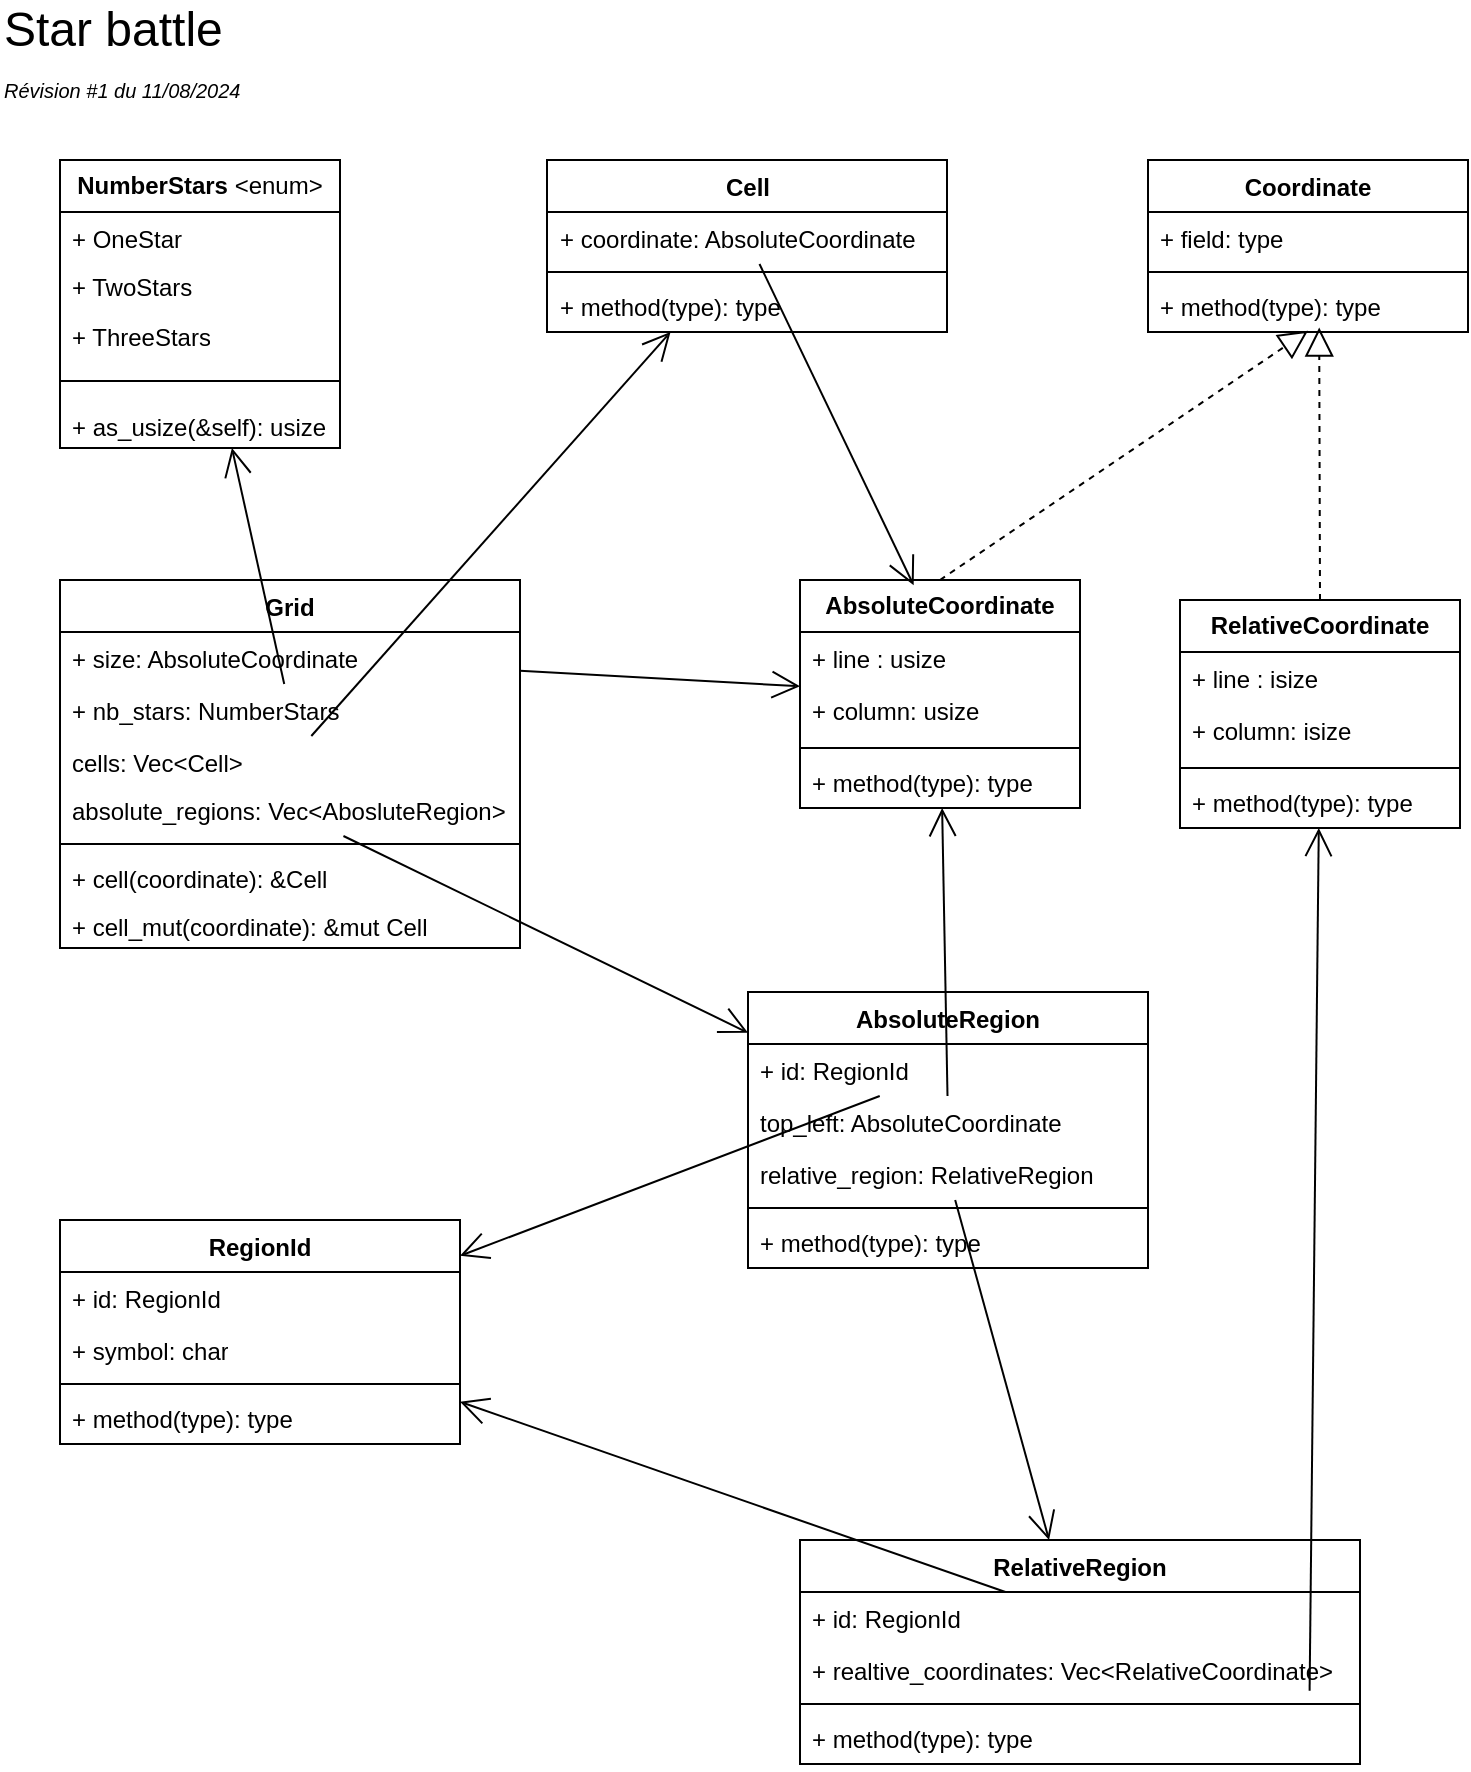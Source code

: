 <mxfile version="24.7.5">
  <diagram name="Page-1" id="bzH1YFhWvCRP1dKvC_O3">
    <mxGraphModel dx="1036" dy="614" grid="1" gridSize="10" guides="1" tooltips="1" connect="1" arrows="1" fold="1" page="1" pageScale="1" pageWidth="827" pageHeight="1169" math="0" shadow="0">
      <root>
        <mxCell id="0" />
        <mxCell id="1" parent="0" />
        <mxCell id="VdgcI7qSl1zPgDcgzIxu-1" value="&lt;font style=&quot;font-size: 24px;&quot;&gt;Star battle&lt;/font&gt;" style="text;html=1;align=left;verticalAlign=middle;whiteSpace=wrap;rounded=0;" parent="1" vertex="1">
          <mxGeometry x="40" y="20" width="120" height="30" as="geometry" />
        </mxCell>
        <mxCell id="BSF6kKtUoe80oMHPMEFK-1" value="Révision #1 du 11/08/2024" style="text;html=1;align=left;verticalAlign=middle;whiteSpace=wrap;rounded=0;fontStyle=2;fontSize=10;" vertex="1" parent="1">
          <mxGeometry x="40" y="50" width="230" height="30" as="geometry" />
        </mxCell>
        <mxCell id="BSF6kKtUoe80oMHPMEFK-6" value="&lt;b&gt;AbsoluteCoordinate&lt;/b&gt;" style="swimlane;fontStyle=0;childLayout=stackLayout;horizontal=1;startSize=26;fillColor=none;horizontalStack=0;resizeParent=1;resizeParentMax=0;resizeLast=0;collapsible=1;marginBottom=0;whiteSpace=wrap;html=1;" vertex="1" parent="1">
          <mxGeometry x="440" y="310" width="140" height="114" as="geometry" />
        </mxCell>
        <mxCell id="BSF6kKtUoe80oMHPMEFK-7" value="+ line : usize" style="text;strokeColor=none;fillColor=none;align=left;verticalAlign=top;spacingLeft=4;spacingRight=4;overflow=hidden;rotatable=0;points=[[0,0.5],[1,0.5]];portConstraint=eastwest;whiteSpace=wrap;html=1;" vertex="1" parent="BSF6kKtUoe80oMHPMEFK-6">
          <mxGeometry y="26" width="140" height="26" as="geometry" />
        </mxCell>
        <mxCell id="BSF6kKtUoe80oMHPMEFK-8" value="+ column: usize" style="text;strokeColor=none;fillColor=none;align=left;verticalAlign=top;spacingLeft=4;spacingRight=4;overflow=hidden;rotatable=0;points=[[0,0.5],[1,0.5]];portConstraint=eastwest;whiteSpace=wrap;html=1;" vertex="1" parent="BSF6kKtUoe80oMHPMEFK-6">
          <mxGeometry y="52" width="140" height="28" as="geometry" />
        </mxCell>
        <mxCell id="BSF6kKtUoe80oMHPMEFK-23" value="" style="line;strokeWidth=1;fillColor=none;align=left;verticalAlign=middle;spacingTop=-1;spacingLeft=3;spacingRight=3;rotatable=0;labelPosition=right;points=[];portConstraint=eastwest;strokeColor=inherit;" vertex="1" parent="BSF6kKtUoe80oMHPMEFK-6">
          <mxGeometry y="80" width="140" height="8" as="geometry" />
        </mxCell>
        <mxCell id="BSF6kKtUoe80oMHPMEFK-22" value="+ method(type): type" style="text;strokeColor=none;fillColor=none;align=left;verticalAlign=top;spacingLeft=4;spacingRight=4;overflow=hidden;rotatable=0;points=[[0,0.5],[1,0.5]];portConstraint=eastwest;whiteSpace=wrap;html=1;" vertex="1" parent="BSF6kKtUoe80oMHPMEFK-6">
          <mxGeometry y="88" width="140" height="26" as="geometry" />
        </mxCell>
        <mxCell id="BSF6kKtUoe80oMHPMEFK-13" value="Coordinate" style="swimlane;fontStyle=1;align=center;verticalAlign=top;childLayout=stackLayout;horizontal=1;startSize=26;horizontalStack=0;resizeParent=1;resizeParentMax=0;resizeLast=0;collapsible=1;marginBottom=0;whiteSpace=wrap;html=1;" vertex="1" parent="1">
          <mxGeometry x="614" y="100" width="160" height="86" as="geometry" />
        </mxCell>
        <mxCell id="BSF6kKtUoe80oMHPMEFK-14" value="+ field: type" style="text;strokeColor=none;fillColor=none;align=left;verticalAlign=top;spacingLeft=4;spacingRight=4;overflow=hidden;rotatable=0;points=[[0,0.5],[1,0.5]];portConstraint=eastwest;whiteSpace=wrap;html=1;" vertex="1" parent="BSF6kKtUoe80oMHPMEFK-13">
          <mxGeometry y="26" width="160" height="26" as="geometry" />
        </mxCell>
        <mxCell id="BSF6kKtUoe80oMHPMEFK-15" value="" style="line;strokeWidth=1;fillColor=none;align=left;verticalAlign=middle;spacingTop=-1;spacingLeft=3;spacingRight=3;rotatable=0;labelPosition=right;points=[];portConstraint=eastwest;strokeColor=inherit;" vertex="1" parent="BSF6kKtUoe80oMHPMEFK-13">
          <mxGeometry y="52" width="160" height="8" as="geometry" />
        </mxCell>
        <mxCell id="BSF6kKtUoe80oMHPMEFK-16" value="+ method(type): type" style="text;strokeColor=none;fillColor=none;align=left;verticalAlign=top;spacingLeft=4;spacingRight=4;overflow=hidden;rotatable=0;points=[[0,0.5],[1,0.5]];portConstraint=eastwest;whiteSpace=wrap;html=1;" vertex="1" parent="BSF6kKtUoe80oMHPMEFK-13">
          <mxGeometry y="60" width="160" height="26" as="geometry" />
        </mxCell>
        <mxCell id="BSF6kKtUoe80oMHPMEFK-17" value="" style="endArrow=block;dashed=1;endFill=0;endSize=12;html=1;rounded=0;entryX=0.5;entryY=0.977;entryDx=0;entryDy=0;entryPerimeter=0;exitX=0.5;exitY=0;exitDx=0;exitDy=0;" edge="1" parent="1" source="BSF6kKtUoe80oMHPMEFK-6" target="BSF6kKtUoe80oMHPMEFK-16">
          <mxGeometry width="160" relative="1" as="geometry">
            <mxPoint x="330" y="310" as="sourcePoint" />
            <mxPoint x="490" y="310" as="targetPoint" />
          </mxGeometry>
        </mxCell>
        <mxCell id="BSF6kKtUoe80oMHPMEFK-18" value="" style="endArrow=block;dashed=1;endFill=0;endSize=12;html=1;rounded=0;exitX=0.5;exitY=0;exitDx=0;exitDy=0;entryX=0.535;entryY=0.915;entryDx=0;entryDy=0;entryPerimeter=0;" edge="1" parent="1" source="BSF6kKtUoe80oMHPMEFK-24" target="BSF6kKtUoe80oMHPMEFK-16">
          <mxGeometry width="160" relative="1" as="geometry">
            <mxPoint x="670" y="254" as="sourcePoint" />
            <mxPoint x="580" y="190" as="targetPoint" />
          </mxGeometry>
        </mxCell>
        <mxCell id="BSF6kKtUoe80oMHPMEFK-24" value="&lt;b&gt;RelativeCoordinate&lt;/b&gt;" style="swimlane;fontStyle=0;childLayout=stackLayout;horizontal=1;startSize=26;fillColor=none;horizontalStack=0;resizeParent=1;resizeParentMax=0;resizeLast=0;collapsible=1;marginBottom=0;whiteSpace=wrap;html=1;" vertex="1" parent="1">
          <mxGeometry x="630" y="320" width="140" height="114" as="geometry" />
        </mxCell>
        <mxCell id="BSF6kKtUoe80oMHPMEFK-25" value="+ line : isize" style="text;strokeColor=none;fillColor=none;align=left;verticalAlign=top;spacingLeft=4;spacingRight=4;overflow=hidden;rotatable=0;points=[[0,0.5],[1,0.5]];portConstraint=eastwest;whiteSpace=wrap;html=1;" vertex="1" parent="BSF6kKtUoe80oMHPMEFK-24">
          <mxGeometry y="26" width="140" height="26" as="geometry" />
        </mxCell>
        <mxCell id="BSF6kKtUoe80oMHPMEFK-26" value="+ column: isize" style="text;strokeColor=none;fillColor=none;align=left;verticalAlign=top;spacingLeft=4;spacingRight=4;overflow=hidden;rotatable=0;points=[[0,0.5],[1,0.5]];portConstraint=eastwest;whiteSpace=wrap;html=1;" vertex="1" parent="BSF6kKtUoe80oMHPMEFK-24">
          <mxGeometry y="52" width="140" height="28" as="geometry" />
        </mxCell>
        <mxCell id="BSF6kKtUoe80oMHPMEFK-27" value="" style="line;strokeWidth=1;fillColor=none;align=left;verticalAlign=middle;spacingTop=-1;spacingLeft=3;spacingRight=3;rotatable=0;labelPosition=right;points=[];portConstraint=eastwest;strokeColor=inherit;" vertex="1" parent="BSF6kKtUoe80oMHPMEFK-24">
          <mxGeometry y="80" width="140" height="8" as="geometry" />
        </mxCell>
        <mxCell id="BSF6kKtUoe80oMHPMEFK-28" value="+ method(type): type" style="text;strokeColor=none;fillColor=none;align=left;verticalAlign=top;spacingLeft=4;spacingRight=4;overflow=hidden;rotatable=0;points=[[0,0.5],[1,0.5]];portConstraint=eastwest;whiteSpace=wrap;html=1;" vertex="1" parent="BSF6kKtUoe80oMHPMEFK-24">
          <mxGeometry y="88" width="140" height="26" as="geometry" />
        </mxCell>
        <mxCell id="BSF6kKtUoe80oMHPMEFK-30" value="Grid" style="swimlane;fontStyle=1;align=center;verticalAlign=top;childLayout=stackLayout;horizontal=1;startSize=26;horizontalStack=0;resizeParent=1;resizeParentMax=0;resizeLast=0;collapsible=1;marginBottom=0;whiteSpace=wrap;html=1;" vertex="1" parent="1">
          <mxGeometry x="70" y="310" width="230" height="184" as="geometry" />
        </mxCell>
        <mxCell id="BSF6kKtUoe80oMHPMEFK-31" value="+ size: AbsoluteCoordinate" style="text;strokeColor=none;fillColor=none;align=left;verticalAlign=top;spacingLeft=4;spacingRight=4;overflow=hidden;rotatable=0;points=[[0,0.5],[1,0.5]];portConstraint=eastwest;whiteSpace=wrap;html=1;" vertex="1" parent="BSF6kKtUoe80oMHPMEFK-30">
          <mxGeometry y="26" width="230" height="26" as="geometry" />
        </mxCell>
        <mxCell id="BSF6kKtUoe80oMHPMEFK-72" value="+ nb_stars: NumberStars" style="text;strokeColor=none;fillColor=none;align=left;verticalAlign=top;spacingLeft=4;spacingRight=4;overflow=hidden;rotatable=0;points=[[0,0.5],[1,0.5]];portConstraint=eastwest;whiteSpace=wrap;html=1;" vertex="1" parent="BSF6kKtUoe80oMHPMEFK-30">
          <mxGeometry y="52" width="230" height="26" as="geometry" />
        </mxCell>
        <mxCell id="BSF6kKtUoe80oMHPMEFK-39" value="cells: Vec&amp;lt;Cell&amp;gt;" style="text;strokeColor=none;fillColor=none;align=left;verticalAlign=top;spacingLeft=4;spacingRight=4;overflow=hidden;rotatable=0;points=[[0,0.5],[1,0.5]];portConstraint=eastwest;whiteSpace=wrap;html=1;" vertex="1" parent="BSF6kKtUoe80oMHPMEFK-30">
          <mxGeometry y="78" width="230" height="24" as="geometry" />
        </mxCell>
        <mxCell id="BSF6kKtUoe80oMHPMEFK-54" value="absolute_regions: Vec&amp;lt;AbosluteRegion&amp;gt;" style="text;strokeColor=none;fillColor=none;align=left;verticalAlign=top;spacingLeft=4;spacingRight=4;overflow=hidden;rotatable=0;points=[[0,0.5],[1,0.5]];portConstraint=eastwest;whiteSpace=wrap;html=1;" vertex="1" parent="BSF6kKtUoe80oMHPMEFK-30">
          <mxGeometry y="102" width="230" height="26" as="geometry" />
        </mxCell>
        <mxCell id="BSF6kKtUoe80oMHPMEFK-32" value="" style="line;strokeWidth=1;fillColor=none;align=left;verticalAlign=middle;spacingTop=-1;spacingLeft=3;spacingRight=3;rotatable=0;labelPosition=right;points=[];portConstraint=eastwest;strokeColor=inherit;" vertex="1" parent="BSF6kKtUoe80oMHPMEFK-30">
          <mxGeometry y="128" width="230" height="8" as="geometry" />
        </mxCell>
        <mxCell id="BSF6kKtUoe80oMHPMEFK-33" value="+ cell(coordinate): &amp;amp;Cell" style="text;strokeColor=none;fillColor=none;align=left;verticalAlign=top;spacingLeft=4;spacingRight=4;overflow=hidden;rotatable=0;points=[[0,0.5],[1,0.5]];portConstraint=eastwest;whiteSpace=wrap;html=1;" vertex="1" parent="BSF6kKtUoe80oMHPMEFK-30">
          <mxGeometry y="136" width="230" height="24" as="geometry" />
        </mxCell>
        <mxCell id="BSF6kKtUoe80oMHPMEFK-41" value="+ cell_mut(coordinate): &amp;amp;mut Cell" style="text;strokeColor=none;fillColor=none;align=left;verticalAlign=top;spacingLeft=4;spacingRight=4;overflow=hidden;rotatable=0;points=[[0,0.5],[1,0.5]];portConstraint=eastwest;whiteSpace=wrap;html=1;" vertex="1" parent="BSF6kKtUoe80oMHPMEFK-30">
          <mxGeometry y="160" width="230" height="24" as="geometry" />
        </mxCell>
        <mxCell id="BSF6kKtUoe80oMHPMEFK-34" value="" style="endArrow=open;endFill=1;endSize=12;html=1;rounded=0;" edge="1" parent="1" source="BSF6kKtUoe80oMHPMEFK-31" target="BSF6kKtUoe80oMHPMEFK-6">
          <mxGeometry width="160" relative="1" as="geometry">
            <mxPoint x="330" y="310" as="sourcePoint" />
            <mxPoint x="490" y="310" as="targetPoint" />
          </mxGeometry>
        </mxCell>
        <mxCell id="BSF6kKtUoe80oMHPMEFK-35" value="Cell" style="swimlane;fontStyle=1;align=center;verticalAlign=top;childLayout=stackLayout;horizontal=1;startSize=26;horizontalStack=0;resizeParent=1;resizeParentMax=0;resizeLast=0;collapsible=1;marginBottom=0;whiteSpace=wrap;html=1;" vertex="1" parent="1">
          <mxGeometry x="313.5" y="100" width="200" height="86" as="geometry" />
        </mxCell>
        <mxCell id="BSF6kKtUoe80oMHPMEFK-36" value="+ coordinate: AbsoluteCoordinate" style="text;strokeColor=none;fillColor=none;align=left;verticalAlign=top;spacingLeft=4;spacingRight=4;overflow=hidden;rotatable=0;points=[[0,0.5],[1,0.5]];portConstraint=eastwest;whiteSpace=wrap;html=1;" vertex="1" parent="BSF6kKtUoe80oMHPMEFK-35">
          <mxGeometry y="26" width="200" height="26" as="geometry" />
        </mxCell>
        <mxCell id="BSF6kKtUoe80oMHPMEFK-37" value="" style="line;strokeWidth=1;fillColor=none;align=left;verticalAlign=middle;spacingTop=-1;spacingLeft=3;spacingRight=3;rotatable=0;labelPosition=right;points=[];portConstraint=eastwest;strokeColor=inherit;" vertex="1" parent="BSF6kKtUoe80oMHPMEFK-35">
          <mxGeometry y="52" width="200" height="8" as="geometry" />
        </mxCell>
        <mxCell id="BSF6kKtUoe80oMHPMEFK-38" value="+ method(type): type" style="text;strokeColor=none;fillColor=none;align=left;verticalAlign=top;spacingLeft=4;spacingRight=4;overflow=hidden;rotatable=0;points=[[0,0.5],[1,0.5]];portConstraint=eastwest;whiteSpace=wrap;html=1;" vertex="1" parent="BSF6kKtUoe80oMHPMEFK-35">
          <mxGeometry y="60" width="200" height="26" as="geometry" />
        </mxCell>
        <mxCell id="BSF6kKtUoe80oMHPMEFK-40" value="" style="endArrow=open;endFill=1;endSize=12;html=1;rounded=0;" edge="1" parent="1" source="BSF6kKtUoe80oMHPMEFK-39" target="BSF6kKtUoe80oMHPMEFK-35">
          <mxGeometry width="160" relative="1" as="geometry">
            <mxPoint x="330" y="310" as="sourcePoint" />
            <mxPoint x="490" y="310" as="targetPoint" />
          </mxGeometry>
        </mxCell>
        <mxCell id="BSF6kKtUoe80oMHPMEFK-43" value="AbsoluteRegion" style="swimlane;fontStyle=1;align=center;verticalAlign=top;childLayout=stackLayout;horizontal=1;startSize=26;horizontalStack=0;resizeParent=1;resizeParentMax=0;resizeLast=0;collapsible=1;marginBottom=0;whiteSpace=wrap;html=1;" vertex="1" parent="1">
          <mxGeometry x="414" y="516" width="200" height="138" as="geometry" />
        </mxCell>
        <mxCell id="BSF6kKtUoe80oMHPMEFK-44" value="+ id: RegionId" style="text;strokeColor=none;fillColor=none;align=left;verticalAlign=top;spacingLeft=4;spacingRight=4;overflow=hidden;rotatable=0;points=[[0,0.5],[1,0.5]];portConstraint=eastwest;whiteSpace=wrap;html=1;" vertex="1" parent="BSF6kKtUoe80oMHPMEFK-43">
          <mxGeometry y="26" width="200" height="26" as="geometry" />
        </mxCell>
        <mxCell id="BSF6kKtUoe80oMHPMEFK-60" value="top_left: AbsoluteCoordinate" style="text;strokeColor=none;fillColor=none;align=left;verticalAlign=top;spacingLeft=4;spacingRight=4;overflow=hidden;rotatable=0;points=[[0,0.5],[1,0.5]];portConstraint=eastwest;whiteSpace=wrap;html=1;" vertex="1" parent="BSF6kKtUoe80oMHPMEFK-43">
          <mxGeometry y="52" width="200" height="26" as="geometry" />
        </mxCell>
        <mxCell id="BSF6kKtUoe80oMHPMEFK-63" value="relative_region: RelativeRegion" style="text;strokeColor=none;fillColor=none;align=left;verticalAlign=top;spacingLeft=4;spacingRight=4;overflow=hidden;rotatable=0;points=[[0,0.5],[1,0.5]];portConstraint=eastwest;whiteSpace=wrap;html=1;" vertex="1" parent="BSF6kKtUoe80oMHPMEFK-43">
          <mxGeometry y="78" width="200" height="26" as="geometry" />
        </mxCell>
        <mxCell id="BSF6kKtUoe80oMHPMEFK-45" value="" style="line;strokeWidth=1;fillColor=none;align=left;verticalAlign=middle;spacingTop=-1;spacingLeft=3;spacingRight=3;rotatable=0;labelPosition=right;points=[];portConstraint=eastwest;strokeColor=inherit;" vertex="1" parent="BSF6kKtUoe80oMHPMEFK-43">
          <mxGeometry y="104" width="200" height="8" as="geometry" />
        </mxCell>
        <mxCell id="BSF6kKtUoe80oMHPMEFK-46" value="+ method(type): type" style="text;strokeColor=none;fillColor=none;align=left;verticalAlign=top;spacingLeft=4;spacingRight=4;overflow=hidden;rotatable=0;points=[[0,0.5],[1,0.5]];portConstraint=eastwest;whiteSpace=wrap;html=1;" vertex="1" parent="BSF6kKtUoe80oMHPMEFK-43">
          <mxGeometry y="112" width="200" height="26" as="geometry" />
        </mxCell>
        <mxCell id="BSF6kKtUoe80oMHPMEFK-47" value="RegionId" style="swimlane;fontStyle=1;align=center;verticalAlign=top;childLayout=stackLayout;horizontal=1;startSize=26;horizontalStack=0;resizeParent=1;resizeParentMax=0;resizeLast=0;collapsible=1;marginBottom=0;whiteSpace=wrap;html=1;" vertex="1" parent="1">
          <mxGeometry x="70" y="630" width="200" height="112" as="geometry" />
        </mxCell>
        <mxCell id="BSF6kKtUoe80oMHPMEFK-48" value="+ id: RegionId" style="text;strokeColor=none;fillColor=none;align=left;verticalAlign=top;spacingLeft=4;spacingRight=4;overflow=hidden;rotatable=0;points=[[0,0.5],[1,0.5]];portConstraint=eastwest;whiteSpace=wrap;html=1;" vertex="1" parent="BSF6kKtUoe80oMHPMEFK-47">
          <mxGeometry y="26" width="200" height="26" as="geometry" />
        </mxCell>
        <mxCell id="BSF6kKtUoe80oMHPMEFK-52" value="+ symbol: char" style="text;strokeColor=none;fillColor=none;align=left;verticalAlign=top;spacingLeft=4;spacingRight=4;overflow=hidden;rotatable=0;points=[[0,0.5],[1,0.5]];portConstraint=eastwest;whiteSpace=wrap;html=1;" vertex="1" parent="BSF6kKtUoe80oMHPMEFK-47">
          <mxGeometry y="52" width="200" height="26" as="geometry" />
        </mxCell>
        <mxCell id="BSF6kKtUoe80oMHPMEFK-49" value="" style="line;strokeWidth=1;fillColor=none;align=left;verticalAlign=middle;spacingTop=-1;spacingLeft=3;spacingRight=3;rotatable=0;labelPosition=right;points=[];portConstraint=eastwest;strokeColor=inherit;" vertex="1" parent="BSF6kKtUoe80oMHPMEFK-47">
          <mxGeometry y="78" width="200" height="8" as="geometry" />
        </mxCell>
        <mxCell id="BSF6kKtUoe80oMHPMEFK-50" value="+ method(type): type" style="text;strokeColor=none;fillColor=none;align=left;verticalAlign=top;spacingLeft=4;spacingRight=4;overflow=hidden;rotatable=0;points=[[0,0.5],[1,0.5]];portConstraint=eastwest;whiteSpace=wrap;html=1;" vertex="1" parent="BSF6kKtUoe80oMHPMEFK-47">
          <mxGeometry y="86" width="200" height="26" as="geometry" />
        </mxCell>
        <mxCell id="BSF6kKtUoe80oMHPMEFK-51" value="" style="endArrow=open;endFill=1;endSize=12;html=1;rounded=0;entryX=0.406;entryY=0.023;entryDx=0;entryDy=0;entryPerimeter=0;" edge="1" parent="1" source="BSF6kKtUoe80oMHPMEFK-36" target="BSF6kKtUoe80oMHPMEFK-6">
          <mxGeometry width="160" relative="1" as="geometry">
            <mxPoint x="330" y="310" as="sourcePoint" />
            <mxPoint x="490" y="310" as="targetPoint" />
          </mxGeometry>
        </mxCell>
        <mxCell id="BSF6kKtUoe80oMHPMEFK-53" value="" style="endArrow=open;endFill=1;endSize=12;html=1;rounded=0;" edge="1" parent="1" source="BSF6kKtUoe80oMHPMEFK-44" target="BSF6kKtUoe80oMHPMEFK-47">
          <mxGeometry width="160" relative="1" as="geometry">
            <mxPoint x="330" y="310" as="sourcePoint" />
            <mxPoint x="490" y="310" as="targetPoint" />
          </mxGeometry>
        </mxCell>
        <mxCell id="BSF6kKtUoe80oMHPMEFK-55" value="" style="endArrow=open;endFill=1;endSize=12;html=1;rounded=0;" edge="1" parent="1" source="BSF6kKtUoe80oMHPMEFK-54" target="BSF6kKtUoe80oMHPMEFK-43">
          <mxGeometry width="160" relative="1" as="geometry">
            <mxPoint x="330" y="310" as="sourcePoint" />
            <mxPoint x="490" y="310" as="targetPoint" />
          </mxGeometry>
        </mxCell>
        <mxCell id="BSF6kKtUoe80oMHPMEFK-56" value="RelativeRegion" style="swimlane;fontStyle=1;align=center;verticalAlign=top;childLayout=stackLayout;horizontal=1;startSize=26;horizontalStack=0;resizeParent=1;resizeParentMax=0;resizeLast=0;collapsible=1;marginBottom=0;whiteSpace=wrap;html=1;" vertex="1" parent="1">
          <mxGeometry x="440" y="790" width="280" height="112" as="geometry" />
        </mxCell>
        <mxCell id="BSF6kKtUoe80oMHPMEFK-57" value="+ id: RegionId" style="text;strokeColor=none;fillColor=none;align=left;verticalAlign=top;spacingLeft=4;spacingRight=4;overflow=hidden;rotatable=0;points=[[0,0.5],[1,0.5]];portConstraint=eastwest;whiteSpace=wrap;html=1;" vertex="1" parent="BSF6kKtUoe80oMHPMEFK-56">
          <mxGeometry y="26" width="280" height="26" as="geometry" />
        </mxCell>
        <mxCell id="BSF6kKtUoe80oMHPMEFK-65" value="+ realtive_coordinates: Vec&amp;lt;RelativeCoordinate&amp;gt;" style="text;strokeColor=none;fillColor=none;align=left;verticalAlign=top;spacingLeft=4;spacingRight=4;overflow=hidden;rotatable=0;points=[[0,0.5],[1,0.5]];portConstraint=eastwest;whiteSpace=wrap;html=1;" vertex="1" parent="BSF6kKtUoe80oMHPMEFK-56">
          <mxGeometry y="52" width="280" height="26" as="geometry" />
        </mxCell>
        <mxCell id="BSF6kKtUoe80oMHPMEFK-58" value="" style="line;strokeWidth=1;fillColor=none;align=left;verticalAlign=middle;spacingTop=-1;spacingLeft=3;spacingRight=3;rotatable=0;labelPosition=right;points=[];portConstraint=eastwest;strokeColor=inherit;" vertex="1" parent="BSF6kKtUoe80oMHPMEFK-56">
          <mxGeometry y="78" width="280" height="8" as="geometry" />
        </mxCell>
        <mxCell id="BSF6kKtUoe80oMHPMEFK-59" value="+ method(type): type" style="text;strokeColor=none;fillColor=none;align=left;verticalAlign=top;spacingLeft=4;spacingRight=4;overflow=hidden;rotatable=0;points=[[0,0.5],[1,0.5]];portConstraint=eastwest;whiteSpace=wrap;html=1;" vertex="1" parent="BSF6kKtUoe80oMHPMEFK-56">
          <mxGeometry y="86" width="280" height="26" as="geometry" />
        </mxCell>
        <mxCell id="BSF6kKtUoe80oMHPMEFK-61" value="" style="endArrow=open;endFill=1;endSize=12;html=1;rounded=0;" edge="1" parent="1" source="BSF6kKtUoe80oMHPMEFK-60" target="BSF6kKtUoe80oMHPMEFK-6">
          <mxGeometry width="160" relative="1" as="geometry">
            <mxPoint x="330" y="510" as="sourcePoint" />
            <mxPoint x="490" y="510" as="targetPoint" />
          </mxGeometry>
        </mxCell>
        <mxCell id="BSF6kKtUoe80oMHPMEFK-62" value="" style="endArrow=open;endFill=1;endSize=12;html=1;rounded=0;" edge="1" parent="1" source="BSF6kKtUoe80oMHPMEFK-57" target="BSF6kKtUoe80oMHPMEFK-47">
          <mxGeometry width="160" relative="1" as="geometry">
            <mxPoint x="330" y="410" as="sourcePoint" />
            <mxPoint x="490" y="410" as="targetPoint" />
          </mxGeometry>
        </mxCell>
        <mxCell id="BSF6kKtUoe80oMHPMEFK-64" value="" style="endArrow=open;endFill=1;endSize=12;html=1;rounded=0;" edge="1" parent="1" source="BSF6kKtUoe80oMHPMEFK-63" target="BSF6kKtUoe80oMHPMEFK-56">
          <mxGeometry width="160" relative="1" as="geometry">
            <mxPoint x="330" y="410" as="sourcePoint" />
            <mxPoint x="490" y="410" as="targetPoint" />
          </mxGeometry>
        </mxCell>
        <mxCell id="BSF6kKtUoe80oMHPMEFK-66" value="" style="endArrow=open;endFill=1;endSize=12;html=1;rounded=0;exitX=0.91;exitY=0.9;exitDx=0;exitDy=0;exitPerimeter=0;" edge="1" parent="1" source="BSF6kKtUoe80oMHPMEFK-65" target="BSF6kKtUoe80oMHPMEFK-24">
          <mxGeometry width="160" relative="1" as="geometry">
            <mxPoint x="330" y="410" as="sourcePoint" />
            <mxPoint x="490" y="410" as="targetPoint" />
          </mxGeometry>
        </mxCell>
        <mxCell id="BSF6kKtUoe80oMHPMEFK-67" value="&lt;b&gt;NumberStars &lt;/b&gt;&amp;lt;enum&amp;gt;" style="swimlane;fontStyle=0;childLayout=stackLayout;horizontal=1;startSize=26;fillColor=none;horizontalStack=0;resizeParent=1;resizeParentMax=0;resizeLast=0;collapsible=1;marginBottom=0;whiteSpace=wrap;html=1;" vertex="1" parent="1">
          <mxGeometry x="70" y="100" width="140" height="144" as="geometry">
            <mxRectangle x="180" y="40" width="160" height="30" as="alternateBounds" />
          </mxGeometry>
        </mxCell>
        <mxCell id="BSF6kKtUoe80oMHPMEFK-68" value="+ OneStar" style="text;strokeColor=none;fillColor=none;align=left;verticalAlign=top;spacingLeft=4;spacingRight=4;overflow=hidden;rotatable=0;points=[[0,0.5],[1,0.5]];portConstraint=eastwest;whiteSpace=wrap;html=1;" vertex="1" parent="BSF6kKtUoe80oMHPMEFK-67">
          <mxGeometry y="26" width="140" height="24" as="geometry" />
        </mxCell>
        <mxCell id="BSF6kKtUoe80oMHPMEFK-69" value="+ TwoStars" style="text;strokeColor=none;fillColor=none;align=left;verticalAlign=top;spacingLeft=4;spacingRight=4;overflow=hidden;rotatable=0;points=[[0,0.5],[1,0.5]];portConstraint=eastwest;whiteSpace=wrap;html=1;" vertex="1" parent="BSF6kKtUoe80oMHPMEFK-67">
          <mxGeometry y="50" width="140" height="25" as="geometry" />
        </mxCell>
        <mxCell id="BSF6kKtUoe80oMHPMEFK-70" value="+ ThreeStars" style="text;strokeColor=none;fillColor=none;align=left;verticalAlign=top;spacingLeft=4;spacingRight=4;overflow=hidden;rotatable=0;points=[[0,0.5],[1,0.5]];portConstraint=eastwest;whiteSpace=wrap;html=1;" vertex="1" parent="BSF6kKtUoe80oMHPMEFK-67">
          <mxGeometry y="75" width="140" height="26" as="geometry" />
        </mxCell>
        <mxCell id="BSF6kKtUoe80oMHPMEFK-73" value="" style="line;strokeWidth=1;fillColor=none;align=left;verticalAlign=middle;spacingTop=-1;spacingLeft=3;spacingRight=3;rotatable=0;labelPosition=right;points=[];portConstraint=eastwest;strokeColor=inherit;" vertex="1" parent="BSF6kKtUoe80oMHPMEFK-67">
          <mxGeometry y="101" width="140" height="19" as="geometry" />
        </mxCell>
        <mxCell id="BSF6kKtUoe80oMHPMEFK-74" value="+ as_usize(&amp;amp;self): usize" style="text;strokeColor=none;fillColor=none;align=left;verticalAlign=top;spacingLeft=4;spacingRight=4;overflow=hidden;rotatable=0;points=[[0,0.5],[1,0.5]];portConstraint=eastwest;whiteSpace=wrap;html=1;" vertex="1" parent="BSF6kKtUoe80oMHPMEFK-67">
          <mxGeometry y="120" width="140" height="24" as="geometry" />
        </mxCell>
        <mxCell id="BSF6kKtUoe80oMHPMEFK-76" value="" style="endArrow=open;endFill=1;endSize=12;html=1;rounded=0;" edge="1" parent="1" source="BSF6kKtUoe80oMHPMEFK-72" target="BSF6kKtUoe80oMHPMEFK-67">
          <mxGeometry width="160" relative="1" as="geometry">
            <mxPoint x="330" y="310" as="sourcePoint" />
            <mxPoint x="490" y="310" as="targetPoint" />
          </mxGeometry>
        </mxCell>
      </root>
    </mxGraphModel>
  </diagram>
</mxfile>

